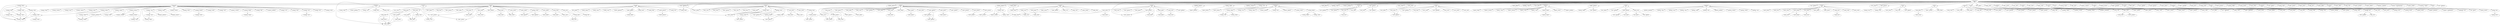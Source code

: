 strict digraph  {
	"['unknown']
435" -> "['compact', 'data']
1";
	"['unknown']
435" -> "['data', 'node']
1";
	"['unknown']
435" -> "['compact', 'data']
17";
	"['unknown']
435" -> "['time', 'make']
1";
	"['unknown']
435" -> "['sstabl', 'improv']
1";
	"['unknown']
435" -> "['data']
47";
	"['unknown']
435" -> "['time', 'caus']
1";
	"['unknown']
435" -> "['compact']
52";
	"['unknown']
435" -> "['case', 'tombston']
2";
	"['unknown']
435" -> "['node']
37";
	"['unknown']
435" -> "['cluster', 'improv']
3";
	"['unknown']
435" -> "['time']
27";
	"['unknown']
435" -> "['caus']
3";
	"['unknown']
435" -> "['read', 'column']
1";
	"['unknown']
435" -> "['perform', 'improv']
8";
	"['unknown']
435" -> "['make', 'mean']
2";
	"['unknown']
435" -> "['cluster', 'make']
2";
	"['unknown']
435" -> "['perform', 'column']
1";
	"['unknown']
435" -> "['column', 'size']
2";
	"['unknown']
435" -> "['read', 'allow']
1";
	"['unknown']
435" -> "['perform', 'read']
1";
	"['unknown']
435" -> "['column', 'problem']
1";
	"['unknown']
435" -> "['caus', 'problem']
1";
	"['unknown']
435" -> "['size', 'memori']
3";
	"['unknown']
435" -> "['caus', 'write']
1";
	"['unknown']
435" -> "['cach', 'creat']
3";
	"['unknown']
435" -> "['read']
13";
	"['unknown']
435" -> "['need', 'index']
1";
	"['unknown']
435" -> "['problem', 'creat']
1";
	"['unknown']
435" -> "['sstabl']
15";
	"['unknown']
435" -> "['case', 'allow']
1";
	"['unknown']
435" -> "['improv']
12";
	"['unknown']
435" -> "['make']
13";
	"['unknown']
435" -> "['index', 'memori']
2";
	"['unknown']
435" -> "['size']
6";
	"['unknown']
435" -> "['column']
10";
	"['unknown']
435" -> "['perform']
10";
	"['unknown']
435" -> "['case', 'default']
1";
	"['unknown']
435" -> "['need']
13";
	"['unknown']
435" -> "['cluster']
6";
	"['unknown']
435" -> "['caus']
5";
	"['unknown']
435" -> "['row', 'rang']
1";
	"['unknown']
435" -> "['leak', 'memori']
2";
	"['unknown']
435" -> "['cach']
8";
	"['unknown']
435" -> "['case']
3";
	"['unknown']
435" -> "['allow']
4";
	"['unknown']
435" -> "['write']
6";
	"['unknown']
435" -> "['creat']
4";
	"['unknown']
435" -> "['file', 'optim']
1";
	"['unknown']
435" -> "['optim', 'add']
2";
	"['unknown']
435" -> "['problem']
4";
	"['unknown']
435" -> "['alloc', 'avoid']
3";
	"['unknown']
435" -> "['sinc', 'call']
1";
	"['unknown']
435" -> "['index']
2";
	"['unknown']
435" -> "['alloc', 'byte']
1";
	"['unknown']
435" -> "['keep', 'code']
1";
	"['unknown']
435" -> "['remov']
5";
	"['unknown']
435" -> "['row']
2";
	"['unknown']
435" -> "['amount', 'queri']
1";
	"['unknown']
435" -> "['like', 'oper']
1";
	"['unknown']
435" -> "['support', 'request']
1";
	"['unknown']
435" -> "['optim']
2";
	"['unknown']
435" -> "['thread', 'server']
1";
	"['unknown']
435" -> "['flush', 'memtabl']
1";
	"['unknown']
435" -> "['avoid']
5";
	"['unknown']
435" -> "['file', 'load']
1";
	"['unknown']
435" -> "['sinc', 'method']
1";
	"['unknown']
435" -> "['send', 'keyspac']
1";
	"['unknown']
435" -> "['mean', 'latenc']
1";
	"['unknown']
435" -> "['stream']
5";
	"['unknown']
435" -> "['alloc', 'memtabl']
1";
	"['unknown']
435" -> "['byte', 'give']
1";
	"['unknown']
435" -> "['chang', 'split']
1";
	"['unknown']
435" -> "['hint']
4";
	"['unknown']
435" -> "['level', 'process']
1";
	"['unknown']
435" -> "['method', 'buffer']
1";
	"['unknown']
435" -> "['varint', 'encod']
2";
	"['unknown']
435" -> "['move', 'http']
1";
	"['unknown']
435" -> "['support']
3";
	"['unknown']
435" -> "['valu', 'appear']
1";
	"['unknown']
435" -> "['report', 'mail']
2";
	"['unknown']
435" -> "['path', 'reason']
1";
	"['unknown']
435" -> "['byte', 'store']
1";
	"['unknown']
435" -> "['find', 'set']
1";
	"['unknown']
435" -> "['thrift', 'buffer']
1";
	"['unknown']
435" -> "['gossip']
3";
	"['unknown']
435" -> "['point', 'refer']
1";
	"['unknown']
435" -> "['path', 'util']
1";
	"['unknown']
435" -> "['serial', 'rowmut']
1";
	"['unknown']
435" -> "['name', 'collect']
1";
	"['unknown']
435" -> "['keyspac', 'snapshot']
1";
	"['unknown']
435" -> "['discuss', 'batchlogmanag']
1";
	"['unknown']
435" -> "['option', 'disabl']
1";
	"['unknown']
435" -> "['compress', 'snappi']
1";
	"['unknown']
435" -> "['bug']
1";
	"['unknown']
435" -> "['sort', 'endpoint']
1";
	"['compact', 'data']
17" -> "['compact', 'data']
1";
	"['compact', 'data']
17" -> "['compact', 'node']
3";
	"['compact', 'data']
17" -> "['compact', 'read']
3";
	"['compact', 'data']
17" -> "['compact', 'data']
4";
	"['data']
47" -> "['node', 'data']
14";
	"['data']
47" -> "['data', 'time']
5";
	"['data']
47" -> "['caus', 'data']
3";
	"['data']
47" -> "['data', 'column']
1";
	"['data']
47" -> "['read', 'data']
2";
	"['data']
47" -> "['data', 'write']
1";
	"['data']
47" -> "['data', 'creat']
2";
	"['data']
47" -> "['reduc', 'repair']
2";
	"['data']
47" -> "['perform', 'data']
2";
	"['data']
47" -> "['data', 'sstabl']
3";
	"['data']
47" -> "['write', 'writer']
2";
	"['data']
47" -> "['harm', 'data']
2";
	"['data']
47" -> "['data', 'size']
3";
	"['data']
47" -> "['data', 'make']
1";
	"['data']
47" -> "['data', 'repair']
1";
	"['data']
47" -> "['data', 'file']
1";
	"['data']
47" -> "['data', 'stream']
1";
	"['data']
47" -> "['data', 'index']
1";
	"['compact']
52" -> "['compact', 'perform']
2";
	"['compact']
52" -> "['compact', 'sstabl']
3";
	"['compact']
52" -> "['compact', 'column']
1";
	"['compact']
52" -> "['compact', 'make']
1";
	"['compact']
52" -> "['compact', 'reduc']
2";
	"['compact']
52" -> "['compact', 'node']
4";
	"['compact']
52" -> "['compact', 'caus']
3";
	"['compact']
52" -> "['compact', 'cluster']
1";
	"['compact']
52" -> "['compact', 'sstabl']
9";
	"['compact']
52" -> "['compact', 'allow']
1";
	"['compact']
52" -> "['compact', 'column']
3";
	"['compact']
52" -> "['compact', 'thread']
2";
	"['compact']
52" -> "['compact', 'caus']
1";
	"['compact']
52" -> "['compact', 'need']
1";
	"['compact']
52" -> "['compact', 'size']
1";
	"['compact']
52" -> "['compact', 'current']
1";
	"['compact']
52" -> "['compact', 'chang']
3";
	"['compact']
52" -> "['compact', 'like']
1";
	"['compact']
52" -> "['compact', 'problem']
1";
	"['compact']
52" -> "['compact', 'row']
1";
	"['compact']
52" -> "['compact', 'hint']
1";
	"['compact']
52" -> "['compact', 'issu']
2";
	"['compact']
52" -> "['compact', 'key']
1";
	"['compact']
52" -> "['compact', 'level']
1";
	"['compact']
52" -> "['compact', 'http']
1";
	"['compact']
52" -> "['compact', 'throttl']
1";
	"['compact']
52" -> "['compact', 'lock']
1";
	"['compact']
52" -> "['compact', 'option']
1";
	"['case', 'tombston']
2" -> "['sstabl', 'need']
1";
	"['case', 'tombston']
2" -> "['time', 'sstabl']
1";
	"['node']
37" -> "['node', 'cluster']
1";
	"['node']
37" -> "['node', 'time']
6";
	"['node']
37" -> "['node', 'improv']
2";
	"['node']
37" -> "['node', 'perform']
3";
	"['node']
37" -> "['node', 'make']
2";
	"['node']
37" -> "['node', 'caus']
2";
	"['node']
37" -> "['node', 'cach']
1";
	"['node']
37" -> "['node', 'problem']
1";
	"['node']
37" -> "['node', 'index']
1";
	"['node']
37" -> "['node', 'read']
2";
	"['node']
37" -> "['node', 'chang']
1";
	"['node']
37" -> "['node', 'repair']
2";
	"['node']
37" -> "['node', 'allow']
1";
	"['node']
37" -> "['node', 'cluster']
2";
	"['node']
37" -> "['node', 'remov']
2";
	"['node']
37" -> "['node', 'thread']
2";
	"['node']
37" -> "['node', 'request']
1";
	"['node']
37" -> "['node', 'messag']
1";
	"['node']
37" -> "['node', 'current']
2";
	"['cluster', 'improv']
3" -> "['improv', 'cluster']
1";
	"['cluster', 'improv']
3" -> "['cluster', 'cach']
2";
	"['time']
27" -> "['time', 'caus']
1";
	"['time']
27" -> "['time', 'sstabl']
1";
	"['time']
27" -> "['perform', 'time']
5";
	"['time']
27" -> "['time', 'improv']
1";
	"['time']
27" -> "['cach', 'time']
2";
	"['time']
27" -> "['time', 'write']
1";
	"['time']
27" -> "['cluster', 'time']
3";
	"['time']
27" -> "['column', 'time']
4";
	"['time']
27" -> "['make', 'time']
3";
	"['time']
27" -> "['improv', 'task']
2";
	"['time']
27" -> "['time', 'send']
1";
	"['time']
27" -> "['time', 'amount']
1";
	"['time']
27" -> "['time', 'test']
1";
	"['time']
27" -> "['time', 'byte']
1";
	"['caus']
3" -> "['caus', 'cach']
1";
	"['caus']
3" -> "['caus', 'cluster']
2";
	"['perform', 'improv']
8" -> "['improv', 'perform']
1";
	"['make', 'mean']
2" -> "['make', 'read']
1";
	"['make', 'mean']
2" -> "['make', 'write']
1";
	"['cluster', 'make']
2" -> "['make', 'cluster']
1";
	"['column', 'size']
2" -> "['need', 'column']
1";
	"['column', 'size']
2" -> "['column', 'size']
1";
	"['size', 'memori']
3" -> "['cach', 'size']
1";
	"['size', 'memori']
3" -> "['size', 'memori']
1";
	"['cach', 'creat']
3" -> "['cach', 'index']
1";
	"['cach', 'creat']
3" -> "['cach', 'creat']
2";
	"['read']
13" -> "['read', 'write']
2";
	"['read']
13" -> "['read', 'cach']
2";
	"['read']
13" -> "['read', 'need']
1";
	"['read']
13" -> "['read', 'column']
2";
	"['read']
13" -> "['read', 'problem']
1";
	"['read']
13" -> "['read', 'case']
1";
	"['read']
13" -> "['read', 'memori']
1";
	"['read']
13" -> "['read', 'repair']
1";
	"['read']
13" -> "['read', 'index']
2";
	"['sstabl']
15" -> "['sstabl', 'need']
1";
	"['sstabl']
15" -> "['make', 'happen']
2";
	"['sstabl']
15" -> "['sstabl', 'memori']
3";
	"['sstabl']
15" -> "['sstabl', 'size']
1";
	"['sstabl']
15" -> "['sstabl', 'repair']
1";
	"['sstabl']
15" -> "['sstabl', 'creat']
1";
	"['sstabl']
15" -> "['sstabl', 'case']
1";
	"['sstabl']
15" -> "['sstabl', 'tombston']
1";
	"['sstabl']
15" -> "['file', 'sstabl']
2";
	"['sstabl']
15" -> "['sstabl', 'level']
1";
	"['sstabl']
15" -> "['sstabl', 'http']
1";
	"['improv']
12" -> "['improv', 'write']
1";
	"['improv']
12" -> "['improv', 'cach']
1";
	"['improv']
12" -> "['improv', 'repair']
3";
	"['improv']
12" -> "['improv', 'reduc']
1";
	"['improv']
12" -> "['improv', 'problem']
1";
	"['improv']
12" -> "['improv', 'keep']
1";
	"['improv']
12" -> "['improv', 'current']
1";
	"['improv']
12" -> "['improv', 'work']
1";
	"['improv']
12" -> "['improv', 'discuss']
1";
	"['make']
13" -> "['make', 'write']
1";
	"['make']
13" -> "['make', 'cach']
2";
	"['make']
13" -> "['need', 'make']
3";
	"['make']
13" -> "['make', 'row']
1";
	"['make']
13" -> "['make', 'sinc']
1";
	"['make']
13" -> "['make', 'chang']
1";
	"['make']
13" -> "['make', 'like']
1";
	"['make']
13" -> "['make', 'result']
1";
	"['make']
13" -> "['make', 'default']
1";
	"['index', 'memori']
2" -> "['memori', 'index']
1";
	"['index', 'memori']
2" -> "['caus', 'memori']
1";
	"['size']
6" -> "['size', 'chang']
1";
	"['size']
6" -> "['size', 'problem']
1";
	"['size']
6" -> "['thrift', 'messag']
2";
	"['size']
6" -> "['queri', 'size']
2";
	"['column']
10" -> "['column', 'row']
1";
	"['column']
10" -> "['column', 'allow']
1";
	"['column']
10" -> "['column', 'index']
2";
	"['column']
10" -> "['column', 'memori']
1";
	"['column']
10" -> "['column', 'issu']
1";
	"['column']
10" -> "['column', 'support']
1";
	"['column']
10" -> "['column', 'remov']
1";
	"['column']
10" -> "['column', 'famili']
2";
	"['perform']
10" -> "['perform', 'caus']
1";
	"['perform']
10" -> "['perform', 'cach']
1";
	"['perform']
10" -> "['perform', 'need']
1";
	"['perform']
10" -> "['perform', 'size']
1";
	"['perform']
10" -> "['perform', 'problem']
1";
	"['perform']
10" -> "['perform', 'stream']
1";
	"['perform']
10" -> "['perform', 'check']
1";
	"['perform']
10" -> "['perform', 'issu']
1";
	"['perform']
10" -> "['perform', 'memtabl']
1";
	"['perform']
10" -> "['perform', 'alloc']
1";
	"['need']
13" -> "['need', 'write']
1";
	"['need']
13" -> "['need', 'chang']
2";
	"['need']
13" -> "['case', 'need']
2";
	"['need']
13" -> "['need', 'optim']
1";
	"['need']
13" -> "['need', 'remov']
1";
	"['need']
13" -> "['need', 'sinc']
2";
	"['need']
13" -> "['need', 'rang']
1";
	"['need']
13" -> "['need', 'avoid']
1";
	"['need']
13" -> "['need', 'check']
1";
	"['need']
13" -> "['need', 'save']
1";
	"['cluster']
6" -> "['cluster', 'problem']
1";
	"['cluster']
6" -> "['cluster', 'row']
1";
	"['cluster']
6" -> "['cluster', 'caus']
1";
	"['cluster']
6" -> "['cluster', 'file']
1";
	"['cluster']
6" -> "['cluster', 'test']
1";
	"['cluster']
6" -> "['cluster', 'task']
1";
	"['caus']
5" -> "['caus', 'problem']
1";
	"['caus']
5" -> "['issu', 'caus']
2";
	"['caus']
5" -> "['caus', 'leak']
1";
	"['caus']
5" -> "['caus', 'thread']
1";
	"['leak', 'memori']
2" -> "['memori', 'issu']
1";
	"['leak', 'memori']
2" -> "['memori', 'test']
1";
	"['cach']
8" -> "['cach', 'problem']
1";
	"['cach']
8" -> "['cach', 'memori']
1";
	"['cach']
8" -> "['cach', 'like']
1";
	"['cach']
8" -> "['cach', 'work']
1";
	"['cach']
8" -> "['cach', 'memtabl']
1";
	"['cach']
8" -> "['cach', 'save']
1";
	"['cach']
8" -> "['cach', 'serial']
1";
	"['cach']
8" -> "['cach', 'conf']
1";
	"['case']
3" -> "['case', 'call']
1";
	"['case']
3" -> "['case', 'support']
1";
	"['case']
3" -> "['case', 'creat']
1";
	"['allow']
4" -> "['allow', 'current']
1";
	"['allow']
4" -> "['allow', 'flush']
1";
	"['allow']
4" -> "['rang', 'allow']
2";
	"['write']
6" -> "['write', 'flush']
1";
	"['write']
6" -> "['write', 'file']
1";
	"['write']
6" -> "['write', 'call']
1";
	"['write']
6" -> "['write', 'lock']
1";
	"['write']
6" -> "['write', 'code']
1";
	"['creat']
4" -> "['creat', 'optim']
1";
	"['creat']
4" -> "['creat', 'memtabl']
1";
	"['creat']
4" -> "['creat', 'thread']
1";
	"['creat']
4" -> "['creat', 'commit']
1";
	"['optim', 'add']
2" -> "['optim', 'messag']
1";
	"['optim', 'add']
2" -> "['optim', 'like']
1";
	"['problem']
4" -> "['problem', 'optim']
1";
	"['problem']
4" -> "['problem', 'current']
1";
	"['problem']
4" -> "['problem', 'repair']
1";
	"['problem']
4" -> "['problem', 'statement']
1";
	"['alloc', 'avoid']
3" -> "['avoid', 'call']
1";
	"['alloc', 'avoid']
3" -> "['filter', 'alloc']
2";
	"['index']
2" -> "['index', 'number']
1";
	"['index']
2" -> "['index', 'report']
1";
	"['remov']
5" -> "['repair', 'remov']
1";
	"['remov']
5" -> "['remov', 'request']
1";
	"['remov']
5" -> "['remov', 'path']
1";
	"['remov']
5" -> "['remov', 'code']
1";
	"['remov']
5" -> "['remov', 'reason']
1";
	"['row']
2" -> "['row', 'filter']
1";
	"['row']
2" -> "['row', 'implement']
1";
	"['optim']
2" -> "['optim', 'work']
1";
	"['optim']
2" -> "['optim', 'implement']
1";
	"['avoid']
5" -> "['avoid', 'send']
1";
	"['avoid']
5" -> "['avoid', 'flush']
1";
	"['avoid']
5" -> "['avoid', 'file']
1";
	"['avoid']
5" -> "['avoid', 'calcul']
1";
	"['avoid']
5" -> "['avoid', 'deploy']
1";
	"['stream']
5" -> "['stream', 'messag']
1";
	"['stream']
5" -> "['level', 'stream']
1";
	"['stream']
5" -> "['stream', 'task']
1";
	"['stream']
5" -> "['stream', 'bulk']
1";
	"['stream']
5" -> "['stream', 'lock']
1";
	"['hint']
4" -> "['hint', 'call']
1";
	"['hint']
4" -> "['hint', 'move']
1";
	"['hint']
4" -> "['handoff', 'hint']
2";
	"['varint', 'encod']
2" -> "['messag', 'save']
1";
	"['varint', 'encod']
2" -> "['messag', 'encod']
1";
	"['support']
3" -> "['support', 'tombston']
1";
	"['support']
3" -> "['support', 'sstableexport']
1";
	"['support']
3" -> "['support', 'patch']
1";
	"['report', 'mail']
2" -> "['implement', 'list']
1";
	"['report', 'mail']
2" -> "['list', 'report']
1";
	"['gossip']
3" -> "['gossip', 'restart']
1";
	"['gossip']
3" -> "['gossip', 'line']
2";
	"['compact', 'node']
3" -> "['compact', 'data']
1";
	"['compact', 'node']
3" -> "['compact', 'node']
2";
	"['compact', 'read']
3" -> "['compact', 'data']
1";
	"['compact', 'read']
3" -> "['compact', 'read']
2";
	"['compact', 'data']
4" -> "['compact', 'read']
2";
	"['compact', 'data']
4" -> "['compact', 'size']
2";
	"['node', 'data']
14" -> "['data', 'node']
1";
	"['node', 'data']
14" -> "['node', 'cluster']
3";
	"['node', 'data']
14" -> "['node', 'data']
4";
	"['data', 'time']
5" -> "['improv', 'data']
2";
	"['data', 'time']
5" -> "['data', 'time']
1";
	"['data', 'time']
5" -> "['case', 'time']
2";
	"['caus', 'data']
3" -> "['data', 'make']
1";
	"['caus', 'data']
3" -> "['caus', 'cluster']
2";
	"['read', 'data']
2" -> "['data', 'read']
1";
	"['data', 'creat']
2" -> "['data', 'creat']
1";
	"['data', 'creat']
2" -> "['data', 'cluster']
1";
	"['reduc', 'repair']
2" -> "['data', 'improv']
1";
	"['perform', 'data']
2" -> "['data', 'improv']
1";
	"['perform', 'data']
2" -> "['data', 'perform']
1";
	"['data', 'sstabl']
3" -> "['data', 'sstabl']
1";
	"['write', 'writer']
2" -> "['data', 'write']
1";
	"['harm', 'data']
2" -> "['data', 'need']
1";
	"['harm', 'data']
2" -> "['data', 'cach']
1";
	"['data', 'size']
3" -> "['data', 'size']
1";
	"['data', 'size']
3" -> "['serial', 'data']
2";
	"['compact', 'perform']
2" -> "['compact', 'sstabl']
1";
	"['compact', 'sstabl']
3" -> "['compact', 'time']
1";
	"['compact', 'reduc']
2" -> "['compact', 'improv']
1";
	"['compact', 'node']
4" -> "['compact', 'node']
2";
	"['compact', 'caus']
3" -> "['compact', 'perform']
1";
	"['compact', 'caus']
3" -> "['compact', 'caus']
2";
	"['compact', 'sstabl']
9" -> "['compact', 'sstabl']
1";
	"['compact', 'sstabl']
9" -> "['compact', 'make']
2";
	"['compact', 'column']
3" -> "['compact', 'column']
1";
	"['compact', 'column']
3" -> "['compact', 'column']
2";
	"['compact', 'thread']
2" -> "['compact', 'creat']
1";
	"['compact', 'chang']
3" -> "['compact', 'chang']
1";
	"['compact', 'issu']
2" -> "['compact', 'issu']
1";
	"['node', 'time']
6" -> "['node', 'cluster']
2";
	"['node', 'time']
6" -> "['node', 'time']
1";
	"['node', 'improv']
2" -> "['node', 'improv']
1";
	"['node', 'perform']
3" -> "['node', 'perform']
1";
	"['node', 'perform']
3" -> "['node', 'perform']
2";
	"['node', 'make']
2" -> "['node', 'make']
1";
	"['node', 'caus']
2" -> "['node', 'cluster']
1";
	"['node', 'read']
2" -> "['node', 'read']
1";
	"['node', 'repair']
2" -> "['node', 'repair']
1";
	"['node', 'cluster']
2" -> "['node', 'cluster']
1";
	"['node', 'cluster']
2" -> "['node', 'time']
1";
	"['node', 'remov']
2" -> "['node', 'remov']
1";
	"['node', 'thread']
2" -> "['node', 'thread']
1";
	"['node', 'current']
2" -> "['node', 'current']
1";
	"['cluster', 'cach']
2" -> "['improv', 'cluster']
1";
	"['cluster', 'cach']
2" -> "['improv', 'read']
1";
	"['perform', 'time']
5" -> "['time', 'perform']
1";
	"['perform', 'time']
5" -> "['perform', 'improv']
3";
	"['cach', 'time']
2" -> "['time', 'read']
1";
	"['cach', 'time']
2" -> "['time', 'cach']
1";
	"['cluster', 'time']
3" -> "['time', 'cluster']
1";
	"['cluster', 'time']
3" -> "['cluster', 'gossip']
2";
	"['column', 'time']
4" -> "['time', 'make']
1";
	"['column', 'time']
4" -> "['time', 'column']
1";
	"['column', 'time']
4" -> "['column', 'mark']
2";
	"['make', 'time']
3" -> "['time', 'make']
1";
	"['improv', 'task']
2" -> "['time', 'improv']
1";
	"['caus', 'cluster']
2" -> "['cluster', 'caus']
1";
	"['caus', 'cluster']
2" -> "['data', 'cluster']
1";
	"['cach', 'creat']
2" -> "['cach', 'memori']
1";
	"['read', 'write']
2" -> "['make', 'read']
1";
	"['read', 'write']
2" -> "['read', 'write']
1";
	"['read', 'cach']
2" -> "['read', 'cach']
1";
	"['read', 'column']
2" -> "['read', 'column']
1";
	"['read', 'column']
2" -> "['read', 'need']
1";
	"['read', 'index']
2" -> "['read', 'index']
1";
	"['make', 'happen']
2" -> "['sstabl', 'make']
1";
	"['sstabl', 'memori']
3" -> "['sstabl', 'memori']
1";
	"['file', 'sstabl']
2" -> "['sstabl', 'file']
1";
	"['improv', 'repair']
3" -> "['improv', 'repair']
1";
	"['make', 'cach']
2" -> "['make', 'cach']
1";
	"['need', 'make']
3" -> "['make', 'need']
1";
	"['thrift', 'messag']
2" -> "['size', 'messag']
1";
	"['thrift', 'messag']
2" -> "['size', 'send']
1";
	"['queri', 'size']
2" -> "['size', 'allow']
1";
	"['queri', 'size']
2" -> "['size', 'default']
1";
	"['column', 'index']
2" -> "['column', 'size']
1";
	"['column', 'index']
2" -> "['column', 'index']
1";
	"['column', 'famili']
2" -> "['column', 'famili']
1";
	"['column', 'famili']
2" -> "['column', 'code']
1";
	"['need', 'chang']
2" -> "['need', 'cach']
1";
	"['need', 'chang']
2" -> "['need', 'chang']
1";
	"['case', 'need']
2" -> "['need', 'case']
1";
	"['need', 'sinc']
2" -> "['need', 'sinc']
1";
	"['issu', 'caus']
2" -> "['caus', 'issu']
1";
	"['rang', 'allow']
2" -> "['allow', 'rang']
1";
	"['filter', 'alloc']
2" -> "['avoid', 'alloc']
1";
	"['filter', 'alloc']
2" -> "['avoid', 'number']
1";
	"['handoff', 'hint']
2" -> "['hint', 'handoff']
1";
	"['handoff', 'hint']
2" -> "['hint', 'see']
1";
	"['gossip', 'line']
2" -> "['gossip', 'error']
1";
	"['compact', 'node']
2" -> "['compact', 'data']
1";
	"['compact', 'node']
2" -> "['compact', 'node']
1";
	"['compact', 'read']
2" -> "['compact', 'data']
1";
	"['compact', 'size']
2" -> "['compact', 'data']
1";
	"['node', 'cluster']
3" -> "['data', 'node']
1";
	"['node', 'cluster']
3" -> "['node', 'index']
2";
	"['node', 'data']
4" -> "['data', 'node']
1";
	"['node', 'data']
4" -> "['node', 'move']
2";
	"['improv', 'data']
2" -> "['data', 'time']
1";
	"['case', 'time']
2" -> "['data', 'time']
1";
	"['serial', 'data']
2" -> "['data', 'size']
1";
	"['compact', 'caus']
2" -> "['compact', 'make']
1";
	"['compact', 'make']
2" -> "['compact', 'sstabl']
1";
	"['compact', 'column']
2" -> "['compact', 'caus']
1";
	"['node', 'perform']
2" -> "['node', 'perform']
1";
	"['perform', 'improv']
3" -> "['time', 'improv']
1";
	"['cluster', 'gossip']
2" -> "['time', 'cluster']
1";
	"['column', 'mark']
2" -> "['time', 'column']
1";
	"['node', 'index']
2" -> "['data', 'node']
1";
	"['node', 'move']
2" -> "['data', 'node']
1";
}
